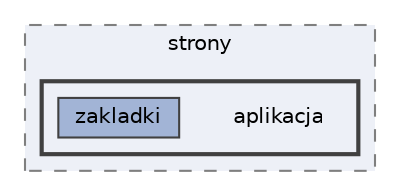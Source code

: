 digraph "lib/strony/aplikacja"
{
 // LATEX_PDF_SIZE
  bgcolor="transparent";
  edge [fontname=Helvetica,fontsize=10,labelfontname=Helvetica,labelfontsize=10];
  node [fontname=Helvetica,fontsize=10,shape=box,height=0.2,width=0.4];
  compound=true
  subgraph clusterdir_e029ee36e1584451e6f62ce98b6fd582 {
    graph [ bgcolor="#edf0f7", pencolor="grey50", label="strony", fontname=Helvetica,fontsize=10 style="filled,dashed", URL="dir_e029ee36e1584451e6f62ce98b6fd582.html",tooltip=""]
  subgraph clusterdir_7afac244b7a151adf3e577ac8a2c9d2b {
    graph [ bgcolor="#edf0f7", pencolor="grey25", label="", fontname=Helvetica,fontsize=10 style="filled,bold", URL="dir_7afac244b7a151adf3e577ac8a2c9d2b.html",tooltip=""]
    dir_7afac244b7a151adf3e577ac8a2c9d2b [shape=plaintext, label="aplikacja"];
  dir_0663ebbbe841630cff254d04e315263a [label="zakladki", fillcolor="#a2b4d6", color="grey25", style="filled", URL="dir_0663ebbbe841630cff254d04e315263a.html",tooltip=""];
  }
  }
}

